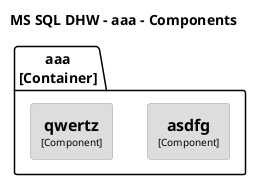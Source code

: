 @startuml(id=MSSQLDHW-aaa-Component)
title MS SQL DHW - aaa - Components

skinparam {
  shadowing false
  arrowFontSize 10
  defaultTextAlignment center
  wrapWidth 200
  maxMessageSize 100
}
hide stereotype
top to bottom direction
skinparam rectangle<<7>> {
  BackgroundColor #dddddd
  FontColor #000000
  BorderColor #9A9A9A
}
skinparam rectangle<<8>> {
  BackgroundColor #dddddd
  FontColor #000000
  BorderColor #9A9A9A
}
package "aaa\n[Container]" {
  rectangle "==asdfg\n<size:10>[Component]</size>" <<8>> as 8
  rectangle "==qwertz\n<size:10>[Component]</size>" <<7>> as 7
}
@enduml